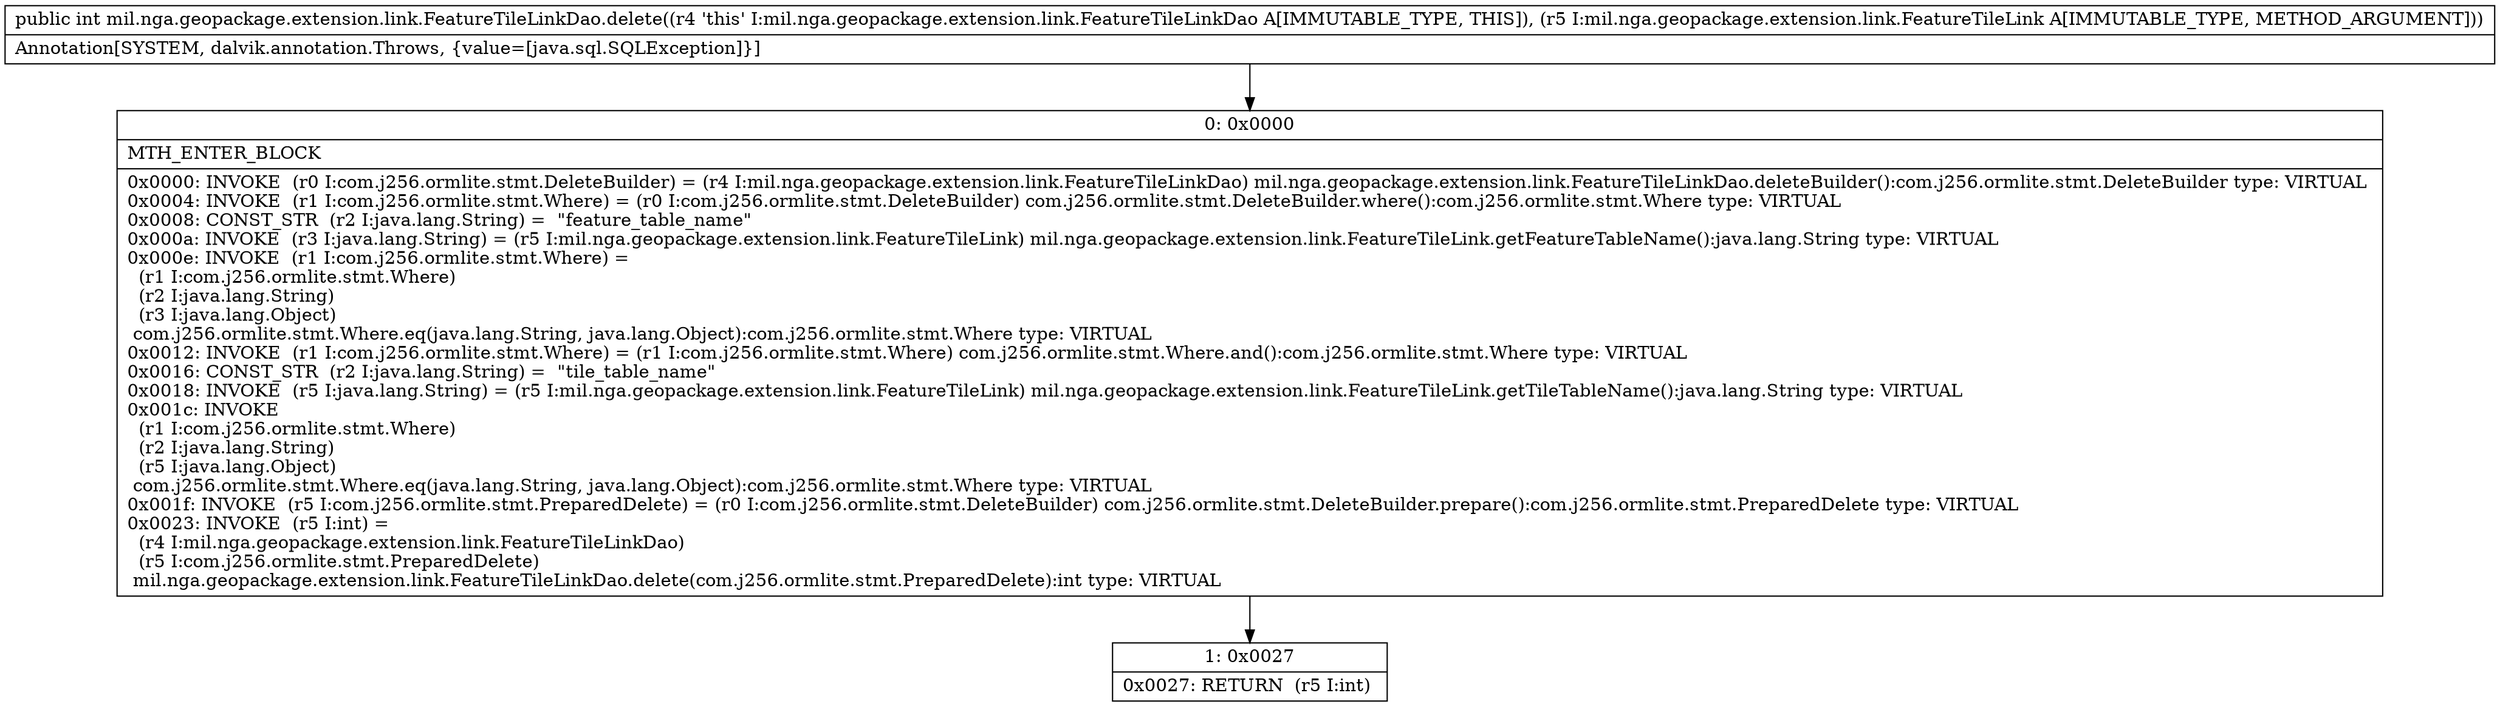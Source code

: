 digraph "CFG formil.nga.geopackage.extension.link.FeatureTileLinkDao.delete(Lmil\/nga\/geopackage\/extension\/link\/FeatureTileLink;)I" {
Node_0 [shape=record,label="{0\:\ 0x0000|MTH_ENTER_BLOCK\l|0x0000: INVOKE  (r0 I:com.j256.ormlite.stmt.DeleteBuilder) = (r4 I:mil.nga.geopackage.extension.link.FeatureTileLinkDao) mil.nga.geopackage.extension.link.FeatureTileLinkDao.deleteBuilder():com.j256.ormlite.stmt.DeleteBuilder type: VIRTUAL \l0x0004: INVOKE  (r1 I:com.j256.ormlite.stmt.Where) = (r0 I:com.j256.ormlite.stmt.DeleteBuilder) com.j256.ormlite.stmt.DeleteBuilder.where():com.j256.ormlite.stmt.Where type: VIRTUAL \l0x0008: CONST_STR  (r2 I:java.lang.String) =  \"feature_table_name\" \l0x000a: INVOKE  (r3 I:java.lang.String) = (r5 I:mil.nga.geopackage.extension.link.FeatureTileLink) mil.nga.geopackage.extension.link.FeatureTileLink.getFeatureTableName():java.lang.String type: VIRTUAL \l0x000e: INVOKE  (r1 I:com.j256.ormlite.stmt.Where) = \l  (r1 I:com.j256.ormlite.stmt.Where)\l  (r2 I:java.lang.String)\l  (r3 I:java.lang.Object)\l com.j256.ormlite.stmt.Where.eq(java.lang.String, java.lang.Object):com.j256.ormlite.stmt.Where type: VIRTUAL \l0x0012: INVOKE  (r1 I:com.j256.ormlite.stmt.Where) = (r1 I:com.j256.ormlite.stmt.Where) com.j256.ormlite.stmt.Where.and():com.j256.ormlite.stmt.Where type: VIRTUAL \l0x0016: CONST_STR  (r2 I:java.lang.String) =  \"tile_table_name\" \l0x0018: INVOKE  (r5 I:java.lang.String) = (r5 I:mil.nga.geopackage.extension.link.FeatureTileLink) mil.nga.geopackage.extension.link.FeatureTileLink.getTileTableName():java.lang.String type: VIRTUAL \l0x001c: INVOKE  \l  (r1 I:com.j256.ormlite.stmt.Where)\l  (r2 I:java.lang.String)\l  (r5 I:java.lang.Object)\l com.j256.ormlite.stmt.Where.eq(java.lang.String, java.lang.Object):com.j256.ormlite.stmt.Where type: VIRTUAL \l0x001f: INVOKE  (r5 I:com.j256.ormlite.stmt.PreparedDelete) = (r0 I:com.j256.ormlite.stmt.DeleteBuilder) com.j256.ormlite.stmt.DeleteBuilder.prepare():com.j256.ormlite.stmt.PreparedDelete type: VIRTUAL \l0x0023: INVOKE  (r5 I:int) = \l  (r4 I:mil.nga.geopackage.extension.link.FeatureTileLinkDao)\l  (r5 I:com.j256.ormlite.stmt.PreparedDelete)\l mil.nga.geopackage.extension.link.FeatureTileLinkDao.delete(com.j256.ormlite.stmt.PreparedDelete):int type: VIRTUAL \l}"];
Node_1 [shape=record,label="{1\:\ 0x0027|0x0027: RETURN  (r5 I:int) \l}"];
MethodNode[shape=record,label="{public int mil.nga.geopackage.extension.link.FeatureTileLinkDao.delete((r4 'this' I:mil.nga.geopackage.extension.link.FeatureTileLinkDao A[IMMUTABLE_TYPE, THIS]), (r5 I:mil.nga.geopackage.extension.link.FeatureTileLink A[IMMUTABLE_TYPE, METHOD_ARGUMENT]))  | Annotation[SYSTEM, dalvik.annotation.Throws, \{value=[java.sql.SQLException]\}]\l}"];
MethodNode -> Node_0;
Node_0 -> Node_1;
}

